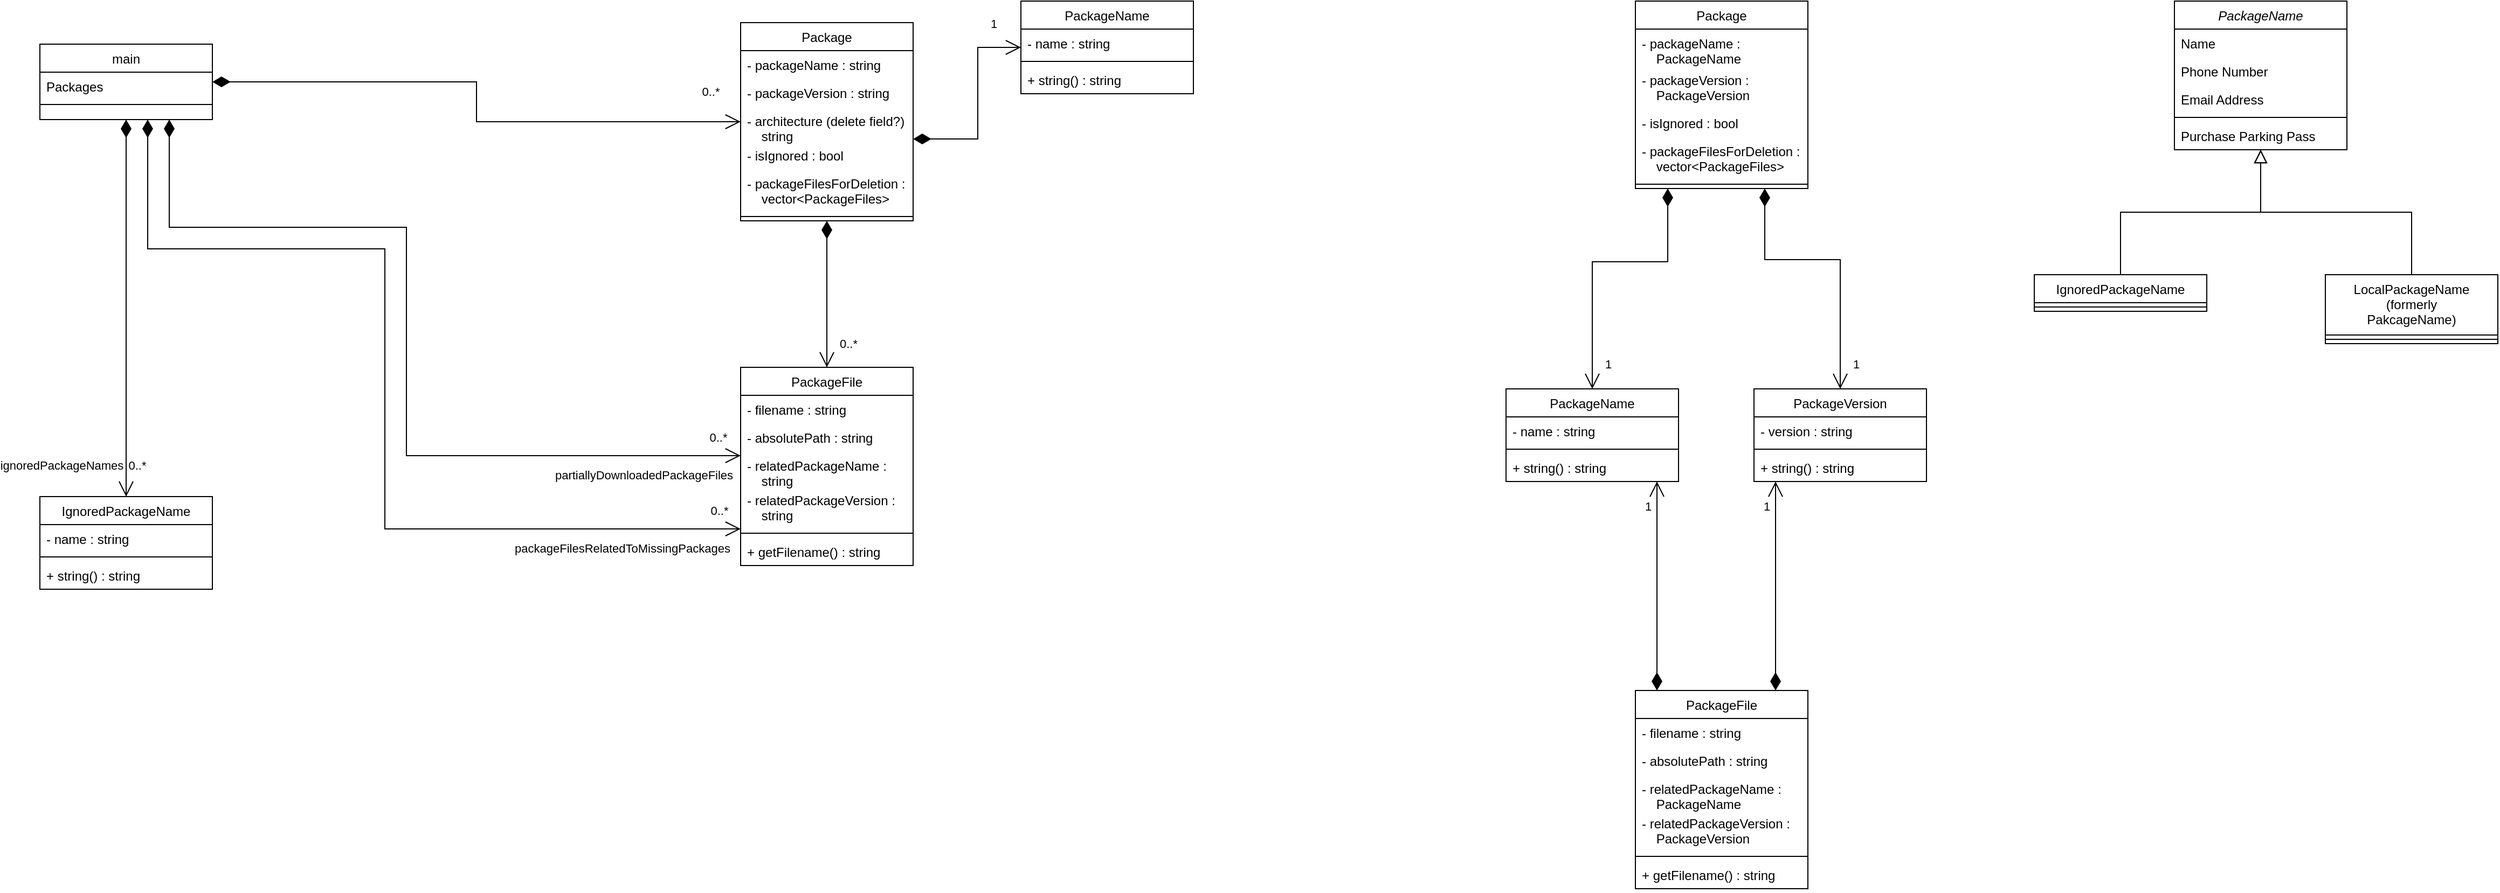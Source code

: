 <mxfile version="18.1.1" type="device"><diagram id="C5RBs43oDa-KdzZeNtuy" name="Page-1"><mxGraphModel dx="473" dy="265" grid="1" gridSize="10" guides="1" tooltips="1" connect="1" arrows="1" fold="1" page="1" pageScale="1" pageWidth="827" pageHeight="1169" math="0" shadow="0"><root><mxCell id="WIyWlLk6GJQsqaUBKTNV-0"/><mxCell id="WIyWlLk6GJQsqaUBKTNV-1" parent="WIyWlLk6GJQsqaUBKTNV-0"/><mxCell id="zkfFHV4jXpPFQw0GAbJ--0" value="PackageName" style="swimlane;fontStyle=2;align=center;verticalAlign=top;childLayout=stackLayout;horizontal=1;startSize=26;horizontalStack=0;resizeParent=1;resizeLast=0;collapsible=1;marginBottom=0;rounded=0;shadow=0;strokeWidth=1;" parent="WIyWlLk6GJQsqaUBKTNV-1" vertex="1"><mxGeometry x="2030" y="50" width="160" height="138" as="geometry"><mxRectangle x="230" y="140" width="160" height="26" as="alternateBounds"/></mxGeometry></mxCell><mxCell id="zkfFHV4jXpPFQw0GAbJ--1" value="Name" style="text;align=left;verticalAlign=top;spacingLeft=4;spacingRight=4;overflow=hidden;rotatable=0;points=[[0,0.5],[1,0.5]];portConstraint=eastwest;" parent="zkfFHV4jXpPFQw0GAbJ--0" vertex="1"><mxGeometry y="26" width="160" height="26" as="geometry"/></mxCell><mxCell id="zkfFHV4jXpPFQw0GAbJ--2" value="Phone Number" style="text;align=left;verticalAlign=top;spacingLeft=4;spacingRight=4;overflow=hidden;rotatable=0;points=[[0,0.5],[1,0.5]];portConstraint=eastwest;rounded=0;shadow=0;html=0;" parent="zkfFHV4jXpPFQw0GAbJ--0" vertex="1"><mxGeometry y="52" width="160" height="26" as="geometry"/></mxCell><mxCell id="zkfFHV4jXpPFQw0GAbJ--3" value="Email Address" style="text;align=left;verticalAlign=top;spacingLeft=4;spacingRight=4;overflow=hidden;rotatable=0;points=[[0,0.5],[1,0.5]];portConstraint=eastwest;rounded=0;shadow=0;html=0;" parent="zkfFHV4jXpPFQw0GAbJ--0" vertex="1"><mxGeometry y="78" width="160" height="26" as="geometry"/></mxCell><mxCell id="zkfFHV4jXpPFQw0GAbJ--4" value="" style="line;html=1;strokeWidth=1;align=left;verticalAlign=middle;spacingTop=-1;spacingLeft=3;spacingRight=3;rotatable=0;labelPosition=right;points=[];portConstraint=eastwest;" parent="zkfFHV4jXpPFQw0GAbJ--0" vertex="1"><mxGeometry y="104" width="160" height="8" as="geometry"/></mxCell><mxCell id="zkfFHV4jXpPFQw0GAbJ--5" value="Purchase Parking Pass" style="text;align=left;verticalAlign=top;spacingLeft=4;spacingRight=4;overflow=hidden;rotatable=0;points=[[0,0.5],[1,0.5]];portConstraint=eastwest;" parent="zkfFHV4jXpPFQw0GAbJ--0" vertex="1"><mxGeometry y="112" width="160" height="26" as="geometry"/></mxCell><mxCell id="zkfFHV4jXpPFQw0GAbJ--6" value="IgnoredPackageName" style="swimlane;fontStyle=0;align=center;verticalAlign=top;childLayout=stackLayout;horizontal=1;startSize=26;horizontalStack=0;resizeParent=1;resizeLast=0;collapsible=1;marginBottom=0;rounded=0;shadow=0;strokeWidth=1;" parent="WIyWlLk6GJQsqaUBKTNV-1" vertex="1"><mxGeometry x="1900" y="304" width="160" height="34" as="geometry"><mxRectangle x="130" y="380" width="160" height="26" as="alternateBounds"/></mxGeometry></mxCell><mxCell id="zkfFHV4jXpPFQw0GAbJ--9" value="" style="line;html=1;strokeWidth=1;align=left;verticalAlign=middle;spacingTop=-1;spacingLeft=3;spacingRight=3;rotatable=0;labelPosition=right;points=[];portConstraint=eastwest;" parent="zkfFHV4jXpPFQw0GAbJ--6" vertex="1"><mxGeometry y="26" width="160" height="8" as="geometry"/></mxCell><mxCell id="zkfFHV4jXpPFQw0GAbJ--12" value="" style="endArrow=block;endSize=10;endFill=0;shadow=0;strokeWidth=1;rounded=0;edgeStyle=elbowEdgeStyle;elbow=vertical;" parent="WIyWlLk6GJQsqaUBKTNV-1" source="zkfFHV4jXpPFQw0GAbJ--6" target="zkfFHV4jXpPFQw0GAbJ--0" edge="1"><mxGeometry width="160" relative="1" as="geometry"><mxPoint x="2060" y="-263" as="sourcePoint"/><mxPoint x="2060" y="-263" as="targetPoint"/></mxGeometry></mxCell><mxCell id="zkfFHV4jXpPFQw0GAbJ--13" value="LocalPackageName&#xA;(formerly&#xA;PakcageName)" style="swimlane;fontStyle=0;align=center;verticalAlign=top;childLayout=stackLayout;horizontal=1;startSize=56;horizontalStack=0;resizeParent=1;resizeLast=0;collapsible=1;marginBottom=0;rounded=0;shadow=0;strokeWidth=1;" parent="WIyWlLk6GJQsqaUBKTNV-1" vertex="1"><mxGeometry x="2170" y="304" width="160" height="64" as="geometry"><mxRectangle x="340" y="380" width="170" height="26" as="alternateBounds"/></mxGeometry></mxCell><mxCell id="zkfFHV4jXpPFQw0GAbJ--15" value="" style="line;html=1;strokeWidth=1;align=left;verticalAlign=middle;spacingTop=-1;spacingLeft=3;spacingRight=3;rotatable=0;labelPosition=right;points=[];portConstraint=eastwest;" parent="zkfFHV4jXpPFQw0GAbJ--13" vertex="1"><mxGeometry y="56" width="160" height="8" as="geometry"/></mxCell><mxCell id="zkfFHV4jXpPFQw0GAbJ--16" value="" style="endArrow=block;endSize=10;endFill=0;shadow=0;strokeWidth=1;rounded=0;edgeStyle=elbowEdgeStyle;elbow=vertical;" parent="WIyWlLk6GJQsqaUBKTNV-1" source="zkfFHV4jXpPFQw0GAbJ--13" target="zkfFHV4jXpPFQw0GAbJ--0" edge="1"><mxGeometry width="160" relative="1" as="geometry"><mxPoint x="2070" y="-93" as="sourcePoint"/><mxPoint x="2170" y="-195" as="targetPoint"/></mxGeometry></mxCell><mxCell id="zkfFHV4jXpPFQw0GAbJ--17" value="Package" style="swimlane;fontStyle=0;align=center;verticalAlign=top;childLayout=stackLayout;horizontal=1;startSize=26;horizontalStack=0;resizeParent=1;resizeLast=0;collapsible=1;marginBottom=0;rounded=0;shadow=0;strokeWidth=1;" parent="WIyWlLk6GJQsqaUBKTNV-1" vertex="1"><mxGeometry x="700" y="70" width="160" height="184" as="geometry"><mxRectangle x="550" y="140" width="160" height="26" as="alternateBounds"/></mxGeometry></mxCell><mxCell id="zkfFHV4jXpPFQw0GAbJ--18" value="- packageName : string" style="text;align=left;verticalAlign=top;spacingLeft=4;spacingRight=4;overflow=hidden;rotatable=0;points=[[0,0.5],[1,0.5]];portConstraint=eastwest;" parent="zkfFHV4jXpPFQw0GAbJ--17" vertex="1"><mxGeometry y="26" width="160" height="26" as="geometry"/></mxCell><mxCell id="zkfFHV4jXpPFQw0GAbJ--19" value="- packageVersion : string" style="text;align=left;verticalAlign=top;spacingLeft=4;spacingRight=4;overflow=hidden;rotatable=0;points=[[0,0.5],[1,0.5]];portConstraint=eastwest;rounded=0;shadow=0;html=0;" parent="zkfFHV4jXpPFQw0GAbJ--17" vertex="1"><mxGeometry y="52" width="160" height="26" as="geometry"/></mxCell><mxCell id="zkfFHV4jXpPFQw0GAbJ--20" value="- architecture (delete field?) :&#xA;    string&#xA;" style="text;align=left;verticalAlign=top;spacingLeft=4;spacingRight=4;overflow=hidden;rotatable=0;points=[[0,0.5],[1,0.5]];portConstraint=eastwest;rounded=0;shadow=0;html=0;" parent="zkfFHV4jXpPFQw0GAbJ--17" vertex="1"><mxGeometry y="78" width="160" height="32" as="geometry"/></mxCell><mxCell id="zkfFHV4jXpPFQw0GAbJ--21" value="- isIgnored : bool" style="text;align=left;verticalAlign=top;spacingLeft=4;spacingRight=4;overflow=hidden;rotatable=0;points=[[0,0.5],[1,0.5]];portConstraint=eastwest;rounded=0;shadow=0;html=0;" parent="zkfFHV4jXpPFQw0GAbJ--17" vertex="1"><mxGeometry y="110" width="160" height="26" as="geometry"/></mxCell><mxCell id="S8Dn4_r8AGQVt0UwuDKO-31" value="- packageFilesForDeletion :&#xA;    vector&lt;PackageFiles&gt;&#xA;" style="text;align=left;verticalAlign=top;spacingLeft=4;spacingRight=4;overflow=hidden;rotatable=0;points=[[0,0.5],[1,0.5]];portConstraint=eastwest;rounded=0;shadow=0;html=0;" vertex="1" parent="zkfFHV4jXpPFQw0GAbJ--17"><mxGeometry y="136" width="160" height="40" as="geometry"/></mxCell><mxCell id="zkfFHV4jXpPFQw0GAbJ--23" value="" style="line;html=1;strokeWidth=1;align=left;verticalAlign=middle;spacingTop=-1;spacingLeft=3;spacingRight=3;rotatable=0;labelPosition=right;points=[];portConstraint=eastwest;" parent="zkfFHV4jXpPFQw0GAbJ--17" vertex="1"><mxGeometry y="176" width="160" height="8" as="geometry"/></mxCell><mxCell id="S8Dn4_r8AGQVt0UwuDKO-0" value="main" style="swimlane;fontStyle=0;align=center;verticalAlign=top;childLayout=stackLayout;horizontal=1;startSize=26;horizontalStack=0;resizeParent=1;resizeLast=0;collapsible=1;marginBottom=0;rounded=0;shadow=0;strokeWidth=1;" vertex="1" parent="WIyWlLk6GJQsqaUBKTNV-1"><mxGeometry x="50" y="90" width="160" height="70" as="geometry"><mxRectangle x="340" y="380" width="170" height="26" as="alternateBounds"/></mxGeometry></mxCell><mxCell id="S8Dn4_r8AGQVt0UwuDKO-1" value="Packages" style="text;align=left;verticalAlign=top;spacingLeft=4;spacingRight=4;overflow=hidden;rotatable=0;points=[[0,0.5],[1,0.5]];portConstraint=eastwest;" vertex="1" parent="S8Dn4_r8AGQVt0UwuDKO-0"><mxGeometry y="26" width="160" height="26" as="geometry"/></mxCell><mxCell id="S8Dn4_r8AGQVt0UwuDKO-2" value="" style="line;html=1;strokeWidth=1;align=left;verticalAlign=middle;spacingTop=-1;spacingLeft=3;spacingRight=3;rotatable=0;labelPosition=right;points=[];portConstraint=eastwest;" vertex="1" parent="S8Dn4_r8AGQVt0UwuDKO-0"><mxGeometry y="52" width="160" height="8" as="geometry"/></mxCell><mxCell id="S8Dn4_r8AGQVt0UwuDKO-3" value="" style="endArrow=open;html=1;endSize=12;startArrow=diamondThin;startSize=14;startFill=1;edgeStyle=orthogonalEdgeStyle;align=left;verticalAlign=bottom;rounded=0;" edge="1" parent="WIyWlLk6GJQsqaUBKTNV-1" source="S8Dn4_r8AGQVt0UwuDKO-0" target="S8Dn4_r8AGQVt0UwuDKO-16"><mxGeometry x="-0.795" y="10" relative="1" as="geometry"><mxPoint x="320" y="160" as="sourcePoint"/><mxPoint x="360" y="125" as="targetPoint"/><Array as="points"><mxPoint x="130" y="343"/></Array><mxPoint as="offset"/></mxGeometry></mxCell><mxCell id="S8Dn4_r8AGQVt0UwuDKO-29" value="0..*" style="edgeLabel;html=1;align=center;verticalAlign=middle;resizable=0;points=[];" vertex="1" connectable="0" parent="S8Dn4_r8AGQVt0UwuDKO-3"><mxGeometry x="0.834" y="2" relative="1" as="geometry"><mxPoint x="8" as="offset"/></mxGeometry></mxCell><mxCell id="S8Dn4_r8AGQVt0UwuDKO-76" value="ignoredPackageNames" style="edgeLabel;html=1;align=center;verticalAlign=middle;resizable=0;points=[];" vertex="1" connectable="0" parent="S8Dn4_r8AGQVt0UwuDKO-3"><mxGeometry x="0.768" relative="1" as="geometry"><mxPoint x="-60" y="11" as="offset"/></mxGeometry></mxCell><mxCell id="S8Dn4_r8AGQVt0UwuDKO-4" value="PackageName" style="swimlane;fontStyle=0;align=center;verticalAlign=top;childLayout=stackLayout;horizontal=1;startSize=26;horizontalStack=0;resizeParent=1;resizeLast=0;collapsible=1;marginBottom=0;rounded=0;shadow=0;strokeWidth=1;" vertex="1" parent="WIyWlLk6GJQsqaUBKTNV-1"><mxGeometry x="960" y="50" width="160" height="86" as="geometry"><mxRectangle x="550" y="140" width="160" height="26" as="alternateBounds"/></mxGeometry></mxCell><mxCell id="S8Dn4_r8AGQVt0UwuDKO-5" value="- name : string" style="text;align=left;verticalAlign=top;spacingLeft=4;spacingRight=4;overflow=hidden;rotatable=0;points=[[0,0.5],[1,0.5]];portConstraint=eastwest;" vertex="1" parent="S8Dn4_r8AGQVt0UwuDKO-4"><mxGeometry y="26" width="160" height="26" as="geometry"/></mxCell><mxCell id="S8Dn4_r8AGQVt0UwuDKO-9" value="" style="line;html=1;strokeWidth=1;align=left;verticalAlign=middle;spacingTop=-1;spacingLeft=3;spacingRight=3;rotatable=0;labelPosition=right;points=[];portConstraint=eastwest;" vertex="1" parent="S8Dn4_r8AGQVt0UwuDKO-4"><mxGeometry y="52" width="160" height="8" as="geometry"/></mxCell><mxCell id="S8Dn4_r8AGQVt0UwuDKO-10" value="+ string() : string" style="text;align=left;verticalAlign=top;spacingLeft=4;spacingRight=4;overflow=hidden;rotatable=0;points=[[0,0.5],[1,0.5]];portConstraint=eastwest;" vertex="1" parent="S8Dn4_r8AGQVt0UwuDKO-4"><mxGeometry y="60" width="160" height="26" as="geometry"/></mxCell><mxCell id="S8Dn4_r8AGQVt0UwuDKO-16" value="IgnoredPackageName" style="swimlane;fontStyle=0;align=center;verticalAlign=top;childLayout=stackLayout;horizontal=1;startSize=26;horizontalStack=0;resizeParent=1;resizeLast=0;collapsible=1;marginBottom=0;rounded=0;shadow=0;strokeWidth=1;" vertex="1" parent="WIyWlLk6GJQsqaUBKTNV-1"><mxGeometry x="50" y="510" width="160" height="86" as="geometry"><mxRectangle x="550" y="140" width="160" height="26" as="alternateBounds"/></mxGeometry></mxCell><mxCell id="S8Dn4_r8AGQVt0UwuDKO-17" value="- name : string" style="text;align=left;verticalAlign=top;spacingLeft=4;spacingRight=4;overflow=hidden;rotatable=0;points=[[0,0.5],[1,0.5]];portConstraint=eastwest;" vertex="1" parent="S8Dn4_r8AGQVt0UwuDKO-16"><mxGeometry y="26" width="160" height="26" as="geometry"/></mxCell><mxCell id="S8Dn4_r8AGQVt0UwuDKO-18" value="" style="line;html=1;strokeWidth=1;align=left;verticalAlign=middle;spacingTop=-1;spacingLeft=3;spacingRight=3;rotatable=0;labelPosition=right;points=[];portConstraint=eastwest;" vertex="1" parent="S8Dn4_r8AGQVt0UwuDKO-16"><mxGeometry y="52" width="160" height="8" as="geometry"/></mxCell><mxCell id="S8Dn4_r8AGQVt0UwuDKO-19" value="+ string() : string" style="text;align=left;verticalAlign=top;spacingLeft=4;spacingRight=4;overflow=hidden;rotatable=0;points=[[0,0.5],[1,0.5]];portConstraint=eastwest;" vertex="1" parent="S8Dn4_r8AGQVt0UwuDKO-16"><mxGeometry y="60" width="160" height="26" as="geometry"/></mxCell><mxCell id="S8Dn4_r8AGQVt0UwuDKO-20" value="1" style="endArrow=open;html=1;endSize=12;startArrow=diamondThin;startSize=14;startFill=1;edgeStyle=orthogonalEdgeStyle;align=left;verticalAlign=bottom;rounded=0;" edge="1" parent="WIyWlLk6GJQsqaUBKTNV-1" source="zkfFHV4jXpPFQw0GAbJ--17" target="S8Dn4_r8AGQVt0UwuDKO-4"><mxGeometry x="0.676" y="13" relative="1" as="geometry"><mxPoint x="940" y="300" as="sourcePoint"/><mxPoint x="250" y="352.941" as="targetPoint"/><Array as="points"><mxPoint x="920" y="178"/><mxPoint x="920" y="93"/></Array><mxPoint as="offset"/></mxGeometry></mxCell><mxCell id="S8Dn4_r8AGQVt0UwuDKO-21" value="PackageFile" style="swimlane;fontStyle=0;align=center;verticalAlign=top;childLayout=stackLayout;horizontal=1;startSize=26;horizontalStack=0;resizeParent=1;resizeLast=0;collapsible=1;marginBottom=0;rounded=0;shadow=0;strokeWidth=1;" vertex="1" parent="WIyWlLk6GJQsqaUBKTNV-1"><mxGeometry x="700" y="390" width="160" height="184" as="geometry"><mxRectangle x="550" y="140" width="160" height="26" as="alternateBounds"/></mxGeometry></mxCell><mxCell id="S8Dn4_r8AGQVt0UwuDKO-22" value="- filename : string" style="text;align=left;verticalAlign=top;spacingLeft=4;spacingRight=4;overflow=hidden;rotatable=0;points=[[0,0.5],[1,0.5]];portConstraint=eastwest;" vertex="1" parent="S8Dn4_r8AGQVt0UwuDKO-21"><mxGeometry y="26" width="160" height="26" as="geometry"/></mxCell><mxCell id="S8Dn4_r8AGQVt0UwuDKO-25" value="- absolutePath : string" style="text;align=left;verticalAlign=top;spacingLeft=4;spacingRight=4;overflow=hidden;rotatable=0;points=[[0,0.5],[1,0.5]];portConstraint=eastwest;" vertex="1" parent="S8Dn4_r8AGQVt0UwuDKO-21"><mxGeometry y="52" width="160" height="26" as="geometry"/></mxCell><mxCell id="S8Dn4_r8AGQVt0UwuDKO-27" value="- relatedPackageName : &#xA;    string" style="text;align=left;verticalAlign=top;spacingLeft=4;spacingRight=4;overflow=hidden;rotatable=0;points=[[0,0.5],[1,0.5]];portConstraint=eastwest;" vertex="1" parent="S8Dn4_r8AGQVt0UwuDKO-21"><mxGeometry y="78" width="160" height="32" as="geometry"/></mxCell><mxCell id="S8Dn4_r8AGQVt0UwuDKO-26" value="- relatedPackageVersion : &#xA;    string" style="text;align=left;verticalAlign=top;spacingLeft=4;spacingRight=4;overflow=hidden;rotatable=0;points=[[0,0.5],[1,0.5]];portConstraint=eastwest;" vertex="1" parent="S8Dn4_r8AGQVt0UwuDKO-21"><mxGeometry y="110" width="160" height="40" as="geometry"/></mxCell><mxCell id="S8Dn4_r8AGQVt0UwuDKO-23" value="" style="line;html=1;strokeWidth=1;align=left;verticalAlign=middle;spacingTop=-1;spacingLeft=3;spacingRight=3;rotatable=0;labelPosition=right;points=[];portConstraint=eastwest;" vertex="1" parent="S8Dn4_r8AGQVt0UwuDKO-21"><mxGeometry y="150" width="160" height="8" as="geometry"/></mxCell><mxCell id="S8Dn4_r8AGQVt0UwuDKO-24" value="+ getFilename() : string" style="text;align=left;verticalAlign=top;spacingLeft=4;spacingRight=4;overflow=hidden;rotatable=0;points=[[0,0.5],[1,0.5]];portConstraint=eastwest;" vertex="1" parent="S8Dn4_r8AGQVt0UwuDKO-21"><mxGeometry y="158" width="160" height="26" as="geometry"/></mxCell><mxCell id="S8Dn4_r8AGQVt0UwuDKO-30" value="0..*" style="endArrow=open;html=1;endSize=12;startArrow=diamondThin;startSize=14;startFill=1;edgeStyle=orthogonalEdgeStyle;align=left;verticalAlign=bottom;rounded=0;" edge="1" parent="WIyWlLk6GJQsqaUBKTNV-1" source="zkfFHV4jXpPFQw0GAbJ--17" target="S8Dn4_r8AGQVt0UwuDKO-21"><mxGeometry x="0.808" y="10" relative="1" as="geometry"><mxPoint x="870" y="188" as="sourcePoint"/><mxPoint x="970" y="103" as="targetPoint"/><Array as="points"><mxPoint x="780" y="360"/><mxPoint x="780" y="360"/></Array><mxPoint as="offset"/></mxGeometry></mxCell><mxCell id="S8Dn4_r8AGQVt0UwuDKO-32" value="" style="endArrow=open;html=1;endSize=12;startArrow=diamondThin;startSize=14;startFill=1;edgeStyle=orthogonalEdgeStyle;align=left;verticalAlign=bottom;rounded=0;" edge="1" parent="WIyWlLk6GJQsqaUBKTNV-1" source="S8Dn4_r8AGQVt0UwuDKO-0" target="zkfFHV4jXpPFQw0GAbJ--17"><mxGeometry x="-0.795" y="10" relative="1" as="geometry"><mxPoint x="140" y="170" as="sourcePoint"/><mxPoint x="1070" y="-20" as="targetPoint"/><Array as="points"/><mxPoint as="offset"/></mxGeometry></mxCell><mxCell id="S8Dn4_r8AGQVt0UwuDKO-33" value="0..*" style="edgeLabel;html=1;align=center;verticalAlign=middle;resizable=0;points=[];" vertex="1" connectable="0" parent="S8Dn4_r8AGQVt0UwuDKO-32"><mxGeometry x="0.834" y="2" relative="1" as="geometry"><mxPoint x="15" y="-26" as="offset"/></mxGeometry></mxCell><mxCell id="S8Dn4_r8AGQVt0UwuDKO-34" value="" style="endArrow=open;html=1;endSize=12;startArrow=diamondThin;startSize=14;startFill=1;edgeStyle=orthogonalEdgeStyle;align=left;verticalAlign=bottom;rounded=0;" edge="1" parent="WIyWlLk6GJQsqaUBKTNV-1" source="S8Dn4_r8AGQVt0UwuDKO-0" target="S8Dn4_r8AGQVt0UwuDKO-21"><mxGeometry x="-0.795" y="10" relative="1" as="geometry"><mxPoint x="220" y="135" as="sourcePoint"/><mxPoint x="400" y="530" as="targetPoint"/><Array as="points"><mxPoint x="170" y="260"/><mxPoint x="390" y="260"/><mxPoint x="390" y="472"/></Array><mxPoint as="offset"/></mxGeometry></mxCell><mxCell id="S8Dn4_r8AGQVt0UwuDKO-35" value="0..*" style="edgeLabel;html=1;align=center;verticalAlign=middle;resizable=0;points=[];" vertex="1" connectable="0" parent="S8Dn4_r8AGQVt0UwuDKO-34"><mxGeometry x="0.834" y="2" relative="1" as="geometry"><mxPoint x="49" y="-15" as="offset"/></mxGeometry></mxCell><mxCell id="S8Dn4_r8AGQVt0UwuDKO-62" value="partiallyDownloadedPackageFiles" style="edgeLabel;html=1;align=center;verticalAlign=middle;resizable=0;points=[];" vertex="1" connectable="0" parent="S8Dn4_r8AGQVt0UwuDKO-34"><mxGeometry x="0.897" y="-1" relative="1" as="geometry"><mxPoint x="-47" y="17" as="offset"/></mxGeometry></mxCell><mxCell id="S8Dn4_r8AGQVt0UwuDKO-45" value="PackageName" style="swimlane;fontStyle=0;align=center;verticalAlign=top;childLayout=stackLayout;horizontal=1;startSize=26;horizontalStack=0;resizeParent=1;resizeLast=0;collapsible=1;marginBottom=0;rounded=0;shadow=0;strokeWidth=1;" vertex="1" parent="WIyWlLk6GJQsqaUBKTNV-1"><mxGeometry x="1410" y="410" width="160" height="86" as="geometry"><mxRectangle x="550" y="140" width="160" height="26" as="alternateBounds"/></mxGeometry></mxCell><mxCell id="S8Dn4_r8AGQVt0UwuDKO-46" value="- name : string" style="text;align=left;verticalAlign=top;spacingLeft=4;spacingRight=4;overflow=hidden;rotatable=0;points=[[0,0.5],[1,0.5]];portConstraint=eastwest;" vertex="1" parent="S8Dn4_r8AGQVt0UwuDKO-45"><mxGeometry y="26" width="160" height="26" as="geometry"/></mxCell><mxCell id="S8Dn4_r8AGQVt0UwuDKO-47" value="" style="line;html=1;strokeWidth=1;align=left;verticalAlign=middle;spacingTop=-1;spacingLeft=3;spacingRight=3;rotatable=0;labelPosition=right;points=[];portConstraint=eastwest;" vertex="1" parent="S8Dn4_r8AGQVt0UwuDKO-45"><mxGeometry y="52" width="160" height="8" as="geometry"/></mxCell><mxCell id="S8Dn4_r8AGQVt0UwuDKO-48" value="+ string() : string" style="text;align=left;verticalAlign=top;spacingLeft=4;spacingRight=4;overflow=hidden;rotatable=0;points=[[0,0.5],[1,0.5]];portConstraint=eastwest;" vertex="1" parent="S8Dn4_r8AGQVt0UwuDKO-45"><mxGeometry y="60" width="160" height="26" as="geometry"/></mxCell><mxCell id="S8Dn4_r8AGQVt0UwuDKO-49" value="PackageVersion" style="swimlane;fontStyle=0;align=center;verticalAlign=top;childLayout=stackLayout;horizontal=1;startSize=26;horizontalStack=0;resizeParent=1;resizeLast=0;collapsible=1;marginBottom=0;rounded=0;shadow=0;strokeWidth=1;" vertex="1" parent="WIyWlLk6GJQsqaUBKTNV-1"><mxGeometry x="1640" y="410" width="160" height="86" as="geometry"><mxRectangle x="550" y="140" width="160" height="26" as="alternateBounds"/></mxGeometry></mxCell><mxCell id="S8Dn4_r8AGQVt0UwuDKO-50" value="- version : string" style="text;align=left;verticalAlign=top;spacingLeft=4;spacingRight=4;overflow=hidden;rotatable=0;points=[[0,0.5],[1,0.5]];portConstraint=eastwest;" vertex="1" parent="S8Dn4_r8AGQVt0UwuDKO-49"><mxGeometry y="26" width="160" height="26" as="geometry"/></mxCell><mxCell id="S8Dn4_r8AGQVt0UwuDKO-51" value="" style="line;html=1;strokeWidth=1;align=left;verticalAlign=middle;spacingTop=-1;spacingLeft=3;spacingRight=3;rotatable=0;labelPosition=right;points=[];portConstraint=eastwest;" vertex="1" parent="S8Dn4_r8AGQVt0UwuDKO-49"><mxGeometry y="52" width="160" height="8" as="geometry"/></mxCell><mxCell id="S8Dn4_r8AGQVt0UwuDKO-52" value="+ string() : string" style="text;align=left;verticalAlign=top;spacingLeft=4;spacingRight=4;overflow=hidden;rotatable=0;points=[[0,0.5],[1,0.5]];portConstraint=eastwest;" vertex="1" parent="S8Dn4_r8AGQVt0UwuDKO-49"><mxGeometry y="60" width="160" height="26" as="geometry"/></mxCell><mxCell id="S8Dn4_r8AGQVt0UwuDKO-53" value="1" style="endArrow=open;html=1;endSize=12;startArrow=diamondThin;startSize=14;startFill=1;edgeStyle=orthogonalEdgeStyle;align=left;verticalAlign=bottom;rounded=0;" edge="1" source="S8Dn4_r8AGQVt0UwuDKO-54" target="S8Dn4_r8AGQVt0UwuDKO-45" parent="WIyWlLk6GJQsqaUBKTNV-1"><mxGeometry x="0.676" y="13" relative="1" as="geometry"><mxPoint x="1620.0" y="784.97" as="sourcePoint"/><mxPoint x="1630" y="620" as="targetPoint"/><Array as="points"><mxPoint x="1550" y="560"/><mxPoint x="1550" y="560"/></Array><mxPoint as="offset"/></mxGeometry></mxCell><mxCell id="S8Dn4_r8AGQVt0UwuDKO-54" value="PackageFile" style="swimlane;fontStyle=0;align=center;verticalAlign=top;childLayout=stackLayout;horizontal=1;startSize=26;horizontalStack=0;resizeParent=1;resizeLast=0;collapsible=1;marginBottom=0;rounded=0;shadow=0;strokeWidth=1;" vertex="1" parent="WIyWlLk6GJQsqaUBKTNV-1"><mxGeometry x="1530" y="690" width="160" height="184" as="geometry"><mxRectangle x="550" y="140" width="160" height="26" as="alternateBounds"/></mxGeometry></mxCell><mxCell id="S8Dn4_r8AGQVt0UwuDKO-55" value="- filename : string" style="text;align=left;verticalAlign=top;spacingLeft=4;spacingRight=4;overflow=hidden;rotatable=0;points=[[0,0.5],[1,0.5]];portConstraint=eastwest;" vertex="1" parent="S8Dn4_r8AGQVt0UwuDKO-54"><mxGeometry y="26" width="160" height="26" as="geometry"/></mxCell><mxCell id="S8Dn4_r8AGQVt0UwuDKO-56" value="- absolutePath : string" style="text;align=left;verticalAlign=top;spacingLeft=4;spacingRight=4;overflow=hidden;rotatable=0;points=[[0,0.5],[1,0.5]];portConstraint=eastwest;" vertex="1" parent="S8Dn4_r8AGQVt0UwuDKO-54"><mxGeometry y="52" width="160" height="26" as="geometry"/></mxCell><mxCell id="S8Dn4_r8AGQVt0UwuDKO-57" value="- relatedPackageName : &#xA;    PackageName" style="text;align=left;verticalAlign=top;spacingLeft=4;spacingRight=4;overflow=hidden;rotatable=0;points=[[0,0.5],[1,0.5]];portConstraint=eastwest;" vertex="1" parent="S8Dn4_r8AGQVt0UwuDKO-54"><mxGeometry y="78" width="160" height="32" as="geometry"/></mxCell><mxCell id="S8Dn4_r8AGQVt0UwuDKO-58" value="- relatedPackageVersion : &#xA;    PackageVersion" style="text;align=left;verticalAlign=top;spacingLeft=4;spacingRight=4;overflow=hidden;rotatable=0;points=[[0,0.5],[1,0.5]];portConstraint=eastwest;" vertex="1" parent="S8Dn4_r8AGQVt0UwuDKO-54"><mxGeometry y="110" width="160" height="40" as="geometry"/></mxCell><mxCell id="S8Dn4_r8AGQVt0UwuDKO-59" value="" style="line;html=1;strokeWidth=1;align=left;verticalAlign=middle;spacingTop=-1;spacingLeft=3;spacingRight=3;rotatable=0;labelPosition=right;points=[];portConstraint=eastwest;" vertex="1" parent="S8Dn4_r8AGQVt0UwuDKO-54"><mxGeometry y="150" width="160" height="8" as="geometry"/></mxCell><mxCell id="S8Dn4_r8AGQVt0UwuDKO-60" value="+ getFilename() : string" style="text;align=left;verticalAlign=top;spacingLeft=4;spacingRight=4;overflow=hidden;rotatable=0;points=[[0,0.5],[1,0.5]];portConstraint=eastwest;" vertex="1" parent="S8Dn4_r8AGQVt0UwuDKO-54"><mxGeometry y="158" width="160" height="26" as="geometry"/></mxCell><mxCell id="S8Dn4_r8AGQVt0UwuDKO-61" value="1" style="endArrow=open;html=1;endSize=12;startArrow=diamondThin;startSize=14;startFill=1;edgeStyle=orthogonalEdgeStyle;align=left;verticalAlign=bottom;rounded=0;" edge="1" source="S8Dn4_r8AGQVt0UwuDKO-54" target="S8Dn4_r8AGQVt0UwuDKO-49" parent="WIyWlLk6GJQsqaUBKTNV-1"><mxGeometry x="0.676" y="13" relative="1" as="geometry"><mxPoint x="1489.97" y="700" as="sourcePoint"/><mxPoint x="1489.97" y="446" as="targetPoint"/><Array as="points"><mxPoint x="1660" y="500"/><mxPoint x="1660" y="500"/></Array><mxPoint as="offset"/></mxGeometry></mxCell><mxCell id="S8Dn4_r8AGQVt0UwuDKO-64" value="" style="endArrow=open;html=1;endSize=12;startArrow=diamondThin;startSize=14;startFill=1;edgeStyle=orthogonalEdgeStyle;align=left;verticalAlign=bottom;rounded=0;" edge="1" parent="WIyWlLk6GJQsqaUBKTNV-1" source="S8Dn4_r8AGQVt0UwuDKO-0" target="S8Dn4_r8AGQVt0UwuDKO-21"><mxGeometry x="-0.795" y="10" relative="1" as="geometry"><mxPoint x="180" y="170" as="sourcePoint"/><mxPoint x="710.0" y="482" as="targetPoint"/><Array as="points"><mxPoint x="150" y="280"/><mxPoint x="370" y="280"/><mxPoint x="370" y="540"/></Array><mxPoint as="offset"/></mxGeometry></mxCell><mxCell id="S8Dn4_r8AGQVt0UwuDKO-65" value="0..*" style="edgeLabel;html=1;align=center;verticalAlign=middle;resizable=0;points=[];" vertex="1" connectable="0" parent="S8Dn4_r8AGQVt0UwuDKO-64"><mxGeometry x="0.834" y="2" relative="1" as="geometry"><mxPoint x="57" y="-15" as="offset"/></mxGeometry></mxCell><mxCell id="S8Dn4_r8AGQVt0UwuDKO-66" value="packageFilesRelatedToMissingPackages" style="edgeLabel;html=1;align=center;verticalAlign=middle;resizable=0;points=[];" vertex="1" connectable="0" parent="S8Dn4_r8AGQVt0UwuDKO-64"><mxGeometry x="0.897" y="-1" relative="1" as="geometry"><mxPoint x="-62" y="17" as="offset"/></mxGeometry></mxCell><mxCell id="S8Dn4_r8AGQVt0UwuDKO-67" value="Package" style="swimlane;fontStyle=0;align=center;verticalAlign=top;childLayout=stackLayout;horizontal=1;startSize=26;horizontalStack=0;resizeParent=1;resizeLast=0;collapsible=1;marginBottom=0;rounded=0;shadow=0;strokeWidth=1;" vertex="1" parent="WIyWlLk6GJQsqaUBKTNV-1"><mxGeometry x="1530" y="50" width="160" height="174" as="geometry"><mxRectangle x="550" y="140" width="160" height="26" as="alternateBounds"/></mxGeometry></mxCell><mxCell id="S8Dn4_r8AGQVt0UwuDKO-68" value="- packageName : &#xA;    PackageName" style="text;align=left;verticalAlign=top;spacingLeft=4;spacingRight=4;overflow=hidden;rotatable=0;points=[[0,0.5],[1,0.5]];portConstraint=eastwest;" vertex="1" parent="S8Dn4_r8AGQVt0UwuDKO-67"><mxGeometry y="26" width="160" height="34" as="geometry"/></mxCell><mxCell id="S8Dn4_r8AGQVt0UwuDKO-69" value="- packageVersion : &#xA;    PackageVersion" style="text;align=left;verticalAlign=top;spacingLeft=4;spacingRight=4;overflow=hidden;rotatable=0;points=[[0,0.5],[1,0.5]];portConstraint=eastwest;rounded=0;shadow=0;html=0;" vertex="1" parent="S8Dn4_r8AGQVt0UwuDKO-67"><mxGeometry y="60" width="160" height="40" as="geometry"/></mxCell><mxCell id="S8Dn4_r8AGQVt0UwuDKO-71" value="- isIgnored : bool" style="text;align=left;verticalAlign=top;spacingLeft=4;spacingRight=4;overflow=hidden;rotatable=0;points=[[0,0.5],[1,0.5]];portConstraint=eastwest;rounded=0;shadow=0;html=0;" vertex="1" parent="S8Dn4_r8AGQVt0UwuDKO-67"><mxGeometry y="100" width="160" height="26" as="geometry"/></mxCell><mxCell id="S8Dn4_r8AGQVt0UwuDKO-72" value="- packageFilesForDeletion :&#xA;    vector&lt;PackageFiles&gt;&#xA;" style="text;align=left;verticalAlign=top;spacingLeft=4;spacingRight=4;overflow=hidden;rotatable=0;points=[[0,0.5],[1,0.5]];portConstraint=eastwest;rounded=0;shadow=0;html=0;" vertex="1" parent="S8Dn4_r8AGQVt0UwuDKO-67"><mxGeometry y="126" width="160" height="40" as="geometry"/></mxCell><mxCell id="S8Dn4_r8AGQVt0UwuDKO-73" value="" style="line;html=1;strokeWidth=1;align=left;verticalAlign=middle;spacingTop=-1;spacingLeft=3;spacingRight=3;rotatable=0;labelPosition=right;points=[];portConstraint=eastwest;" vertex="1" parent="S8Dn4_r8AGQVt0UwuDKO-67"><mxGeometry y="166" width="160" height="8" as="geometry"/></mxCell><mxCell id="S8Dn4_r8AGQVt0UwuDKO-74" value="1" style="endArrow=open;html=1;endSize=12;startArrow=diamondThin;startSize=14;startFill=1;edgeStyle=orthogonalEdgeStyle;align=left;verticalAlign=bottom;rounded=0;" edge="1" parent="WIyWlLk6GJQsqaUBKTNV-1" source="S8Dn4_r8AGQVt0UwuDKO-67" target="S8Dn4_r8AGQVt0UwuDKO-45"><mxGeometry x="0.892" y="10" relative="1" as="geometry"><mxPoint x="1560.059" y="700" as="sourcePoint"/><mxPoint x="1560.059" y="446.0" as="targetPoint"/><Array as="points"><mxPoint x="1560" y="292"/><mxPoint x="1490" y="292"/></Array><mxPoint as="offset"/></mxGeometry></mxCell><mxCell id="S8Dn4_r8AGQVt0UwuDKO-75" value="1" style="endArrow=open;html=1;endSize=12;startArrow=diamondThin;startSize=14;startFill=1;edgeStyle=orthogonalEdgeStyle;align=left;verticalAlign=bottom;rounded=0;" edge="1" parent="WIyWlLk6GJQsqaUBKTNV-1" source="S8Dn4_r8AGQVt0UwuDKO-67" target="S8Dn4_r8AGQVt0UwuDKO-49"><mxGeometry x="0.892" y="10" relative="1" as="geometry"><mxPoint x="1570.029" y="244" as="sourcePoint"/><mxPoint x="1500.029" y="360" as="targetPoint"/><Array as="points"><mxPoint x="1650" y="290"/><mxPoint x="1720" y="290"/></Array><mxPoint as="offset"/></mxGeometry></mxCell></root></mxGraphModel></diagram></mxfile>